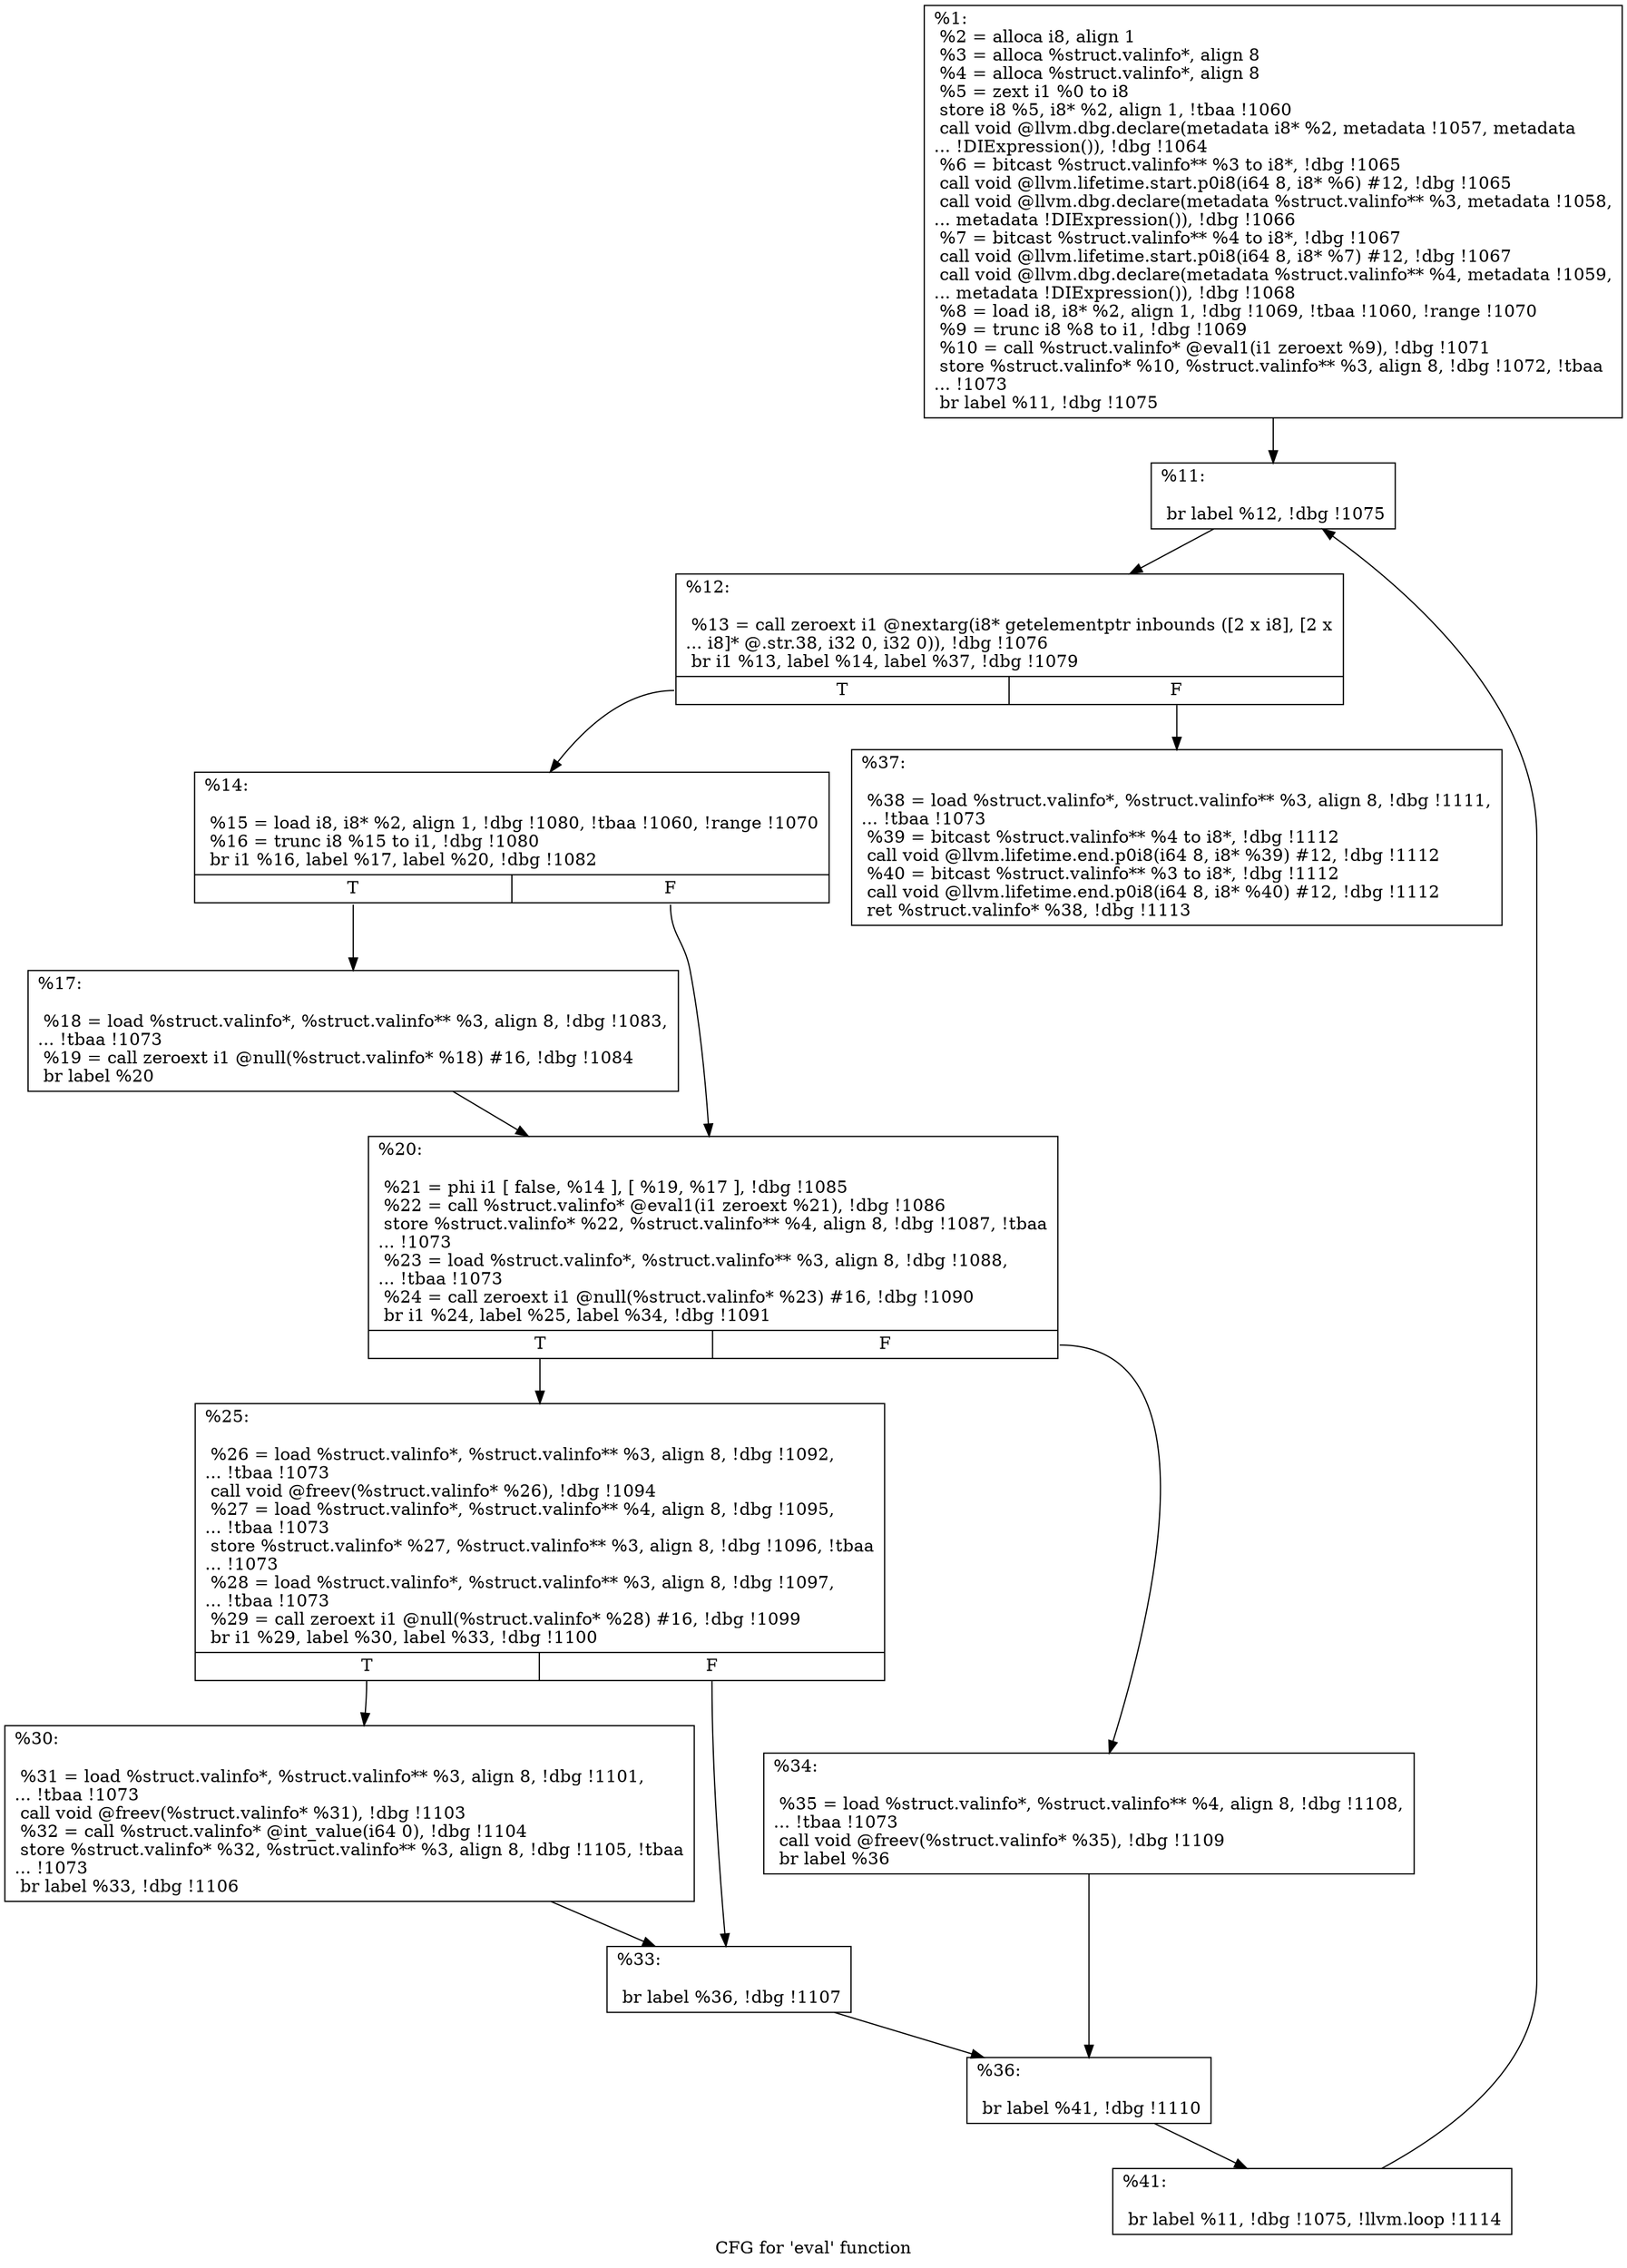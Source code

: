 digraph "CFG for 'eval' function" {
	label="CFG for 'eval' function";

	Node0x8f46b0 [shape=record,label="{%1:\l  %2 = alloca i8, align 1\l  %3 = alloca %struct.valinfo*, align 8\l  %4 = alloca %struct.valinfo*, align 8\l  %5 = zext i1 %0 to i8\l  store i8 %5, i8* %2, align 1, !tbaa !1060\l  call void @llvm.dbg.declare(metadata i8* %2, metadata !1057, metadata\l... !DIExpression()), !dbg !1064\l  %6 = bitcast %struct.valinfo** %3 to i8*, !dbg !1065\l  call void @llvm.lifetime.start.p0i8(i64 8, i8* %6) #12, !dbg !1065\l  call void @llvm.dbg.declare(metadata %struct.valinfo** %3, metadata !1058,\l... metadata !DIExpression()), !dbg !1066\l  %7 = bitcast %struct.valinfo** %4 to i8*, !dbg !1067\l  call void @llvm.lifetime.start.p0i8(i64 8, i8* %7) #12, !dbg !1067\l  call void @llvm.dbg.declare(metadata %struct.valinfo** %4, metadata !1059,\l... metadata !DIExpression()), !dbg !1068\l  %8 = load i8, i8* %2, align 1, !dbg !1069, !tbaa !1060, !range !1070\l  %9 = trunc i8 %8 to i1, !dbg !1069\l  %10 = call %struct.valinfo* @eval1(i1 zeroext %9), !dbg !1071\l  store %struct.valinfo* %10, %struct.valinfo** %3, align 8, !dbg !1072, !tbaa\l... !1073\l  br label %11, !dbg !1075\l}"];
	Node0x8f46b0 -> Node0x8f4fc0;
	Node0x8f4fc0 [shape=record,label="{%11:\l\l  br label %12, !dbg !1075\l}"];
	Node0x8f4fc0 -> Node0x8f5010;
	Node0x8f5010 [shape=record,label="{%12:\l\l  %13 = call zeroext i1 @nextarg(i8* getelementptr inbounds ([2 x i8], [2 x\l... i8]* @.str.38, i32 0, i32 0)), !dbg !1076\l  br i1 %13, label %14, label %37, !dbg !1079\l|{<s0>T|<s1>F}}"];
	Node0x8f5010:s0 -> Node0x8f5060;
	Node0x8f5010:s1 -> Node0x8f52e0;
	Node0x8f5060 [shape=record,label="{%14:\l\l  %15 = load i8, i8* %2, align 1, !dbg !1080, !tbaa !1060, !range !1070\l  %16 = trunc i8 %15 to i1, !dbg !1080\l  br i1 %16, label %17, label %20, !dbg !1082\l|{<s0>T|<s1>F}}"];
	Node0x8f5060:s0 -> Node0x8f50b0;
	Node0x8f5060:s1 -> Node0x8f5100;
	Node0x8f50b0 [shape=record,label="{%17:\l\l  %18 = load %struct.valinfo*, %struct.valinfo** %3, align 8, !dbg !1083,\l... !tbaa !1073\l  %19 = call zeroext i1 @null(%struct.valinfo* %18) #16, !dbg !1084\l  br label %20\l}"];
	Node0x8f50b0 -> Node0x8f5100;
	Node0x8f5100 [shape=record,label="{%20:\l\l  %21 = phi i1 [ false, %14 ], [ %19, %17 ], !dbg !1085\l  %22 = call %struct.valinfo* @eval1(i1 zeroext %21), !dbg !1086\l  store %struct.valinfo* %22, %struct.valinfo** %4, align 8, !dbg !1087, !tbaa\l... !1073\l  %23 = load %struct.valinfo*, %struct.valinfo** %3, align 8, !dbg !1088,\l... !tbaa !1073\l  %24 = call zeroext i1 @null(%struct.valinfo* %23) #16, !dbg !1090\l  br i1 %24, label %25, label %34, !dbg !1091\l|{<s0>T|<s1>F}}"];
	Node0x8f5100:s0 -> Node0x8f5150;
	Node0x8f5100:s1 -> Node0x8f5240;
	Node0x8f5150 [shape=record,label="{%25:\l\l  %26 = load %struct.valinfo*, %struct.valinfo** %3, align 8, !dbg !1092,\l... !tbaa !1073\l  call void @freev(%struct.valinfo* %26), !dbg !1094\l  %27 = load %struct.valinfo*, %struct.valinfo** %4, align 8, !dbg !1095,\l... !tbaa !1073\l  store %struct.valinfo* %27, %struct.valinfo** %3, align 8, !dbg !1096, !tbaa\l... !1073\l  %28 = load %struct.valinfo*, %struct.valinfo** %3, align 8, !dbg !1097,\l... !tbaa !1073\l  %29 = call zeroext i1 @null(%struct.valinfo* %28) #16, !dbg !1099\l  br i1 %29, label %30, label %33, !dbg !1100\l|{<s0>T|<s1>F}}"];
	Node0x8f5150:s0 -> Node0x8f51a0;
	Node0x8f5150:s1 -> Node0x8f51f0;
	Node0x8f51a0 [shape=record,label="{%30:\l\l  %31 = load %struct.valinfo*, %struct.valinfo** %3, align 8, !dbg !1101,\l... !tbaa !1073\l  call void @freev(%struct.valinfo* %31), !dbg !1103\l  %32 = call %struct.valinfo* @int_value(i64 0), !dbg !1104\l  store %struct.valinfo* %32, %struct.valinfo** %3, align 8, !dbg !1105, !tbaa\l... !1073\l  br label %33, !dbg !1106\l}"];
	Node0x8f51a0 -> Node0x8f51f0;
	Node0x8f51f0 [shape=record,label="{%33:\l\l  br label %36, !dbg !1107\l}"];
	Node0x8f51f0 -> Node0x8f5290;
	Node0x8f5240 [shape=record,label="{%34:\l\l  %35 = load %struct.valinfo*, %struct.valinfo** %4, align 8, !dbg !1108,\l... !tbaa !1073\l  call void @freev(%struct.valinfo* %35), !dbg !1109\l  br label %36\l}"];
	Node0x8f5240 -> Node0x8f5290;
	Node0x8f5290 [shape=record,label="{%36:\l\l  br label %41, !dbg !1110\l}"];
	Node0x8f5290 -> Node0x8f5330;
	Node0x8f52e0 [shape=record,label="{%37:\l\l  %38 = load %struct.valinfo*, %struct.valinfo** %3, align 8, !dbg !1111,\l... !tbaa !1073\l  %39 = bitcast %struct.valinfo** %4 to i8*, !dbg !1112\l  call void @llvm.lifetime.end.p0i8(i64 8, i8* %39) #12, !dbg !1112\l  %40 = bitcast %struct.valinfo** %3 to i8*, !dbg !1112\l  call void @llvm.lifetime.end.p0i8(i64 8, i8* %40) #12, !dbg !1112\l  ret %struct.valinfo* %38, !dbg !1113\l}"];
	Node0x8f5330 [shape=record,label="{%41:\l\l  br label %11, !dbg !1075, !llvm.loop !1114\l}"];
	Node0x8f5330 -> Node0x8f4fc0;
}
